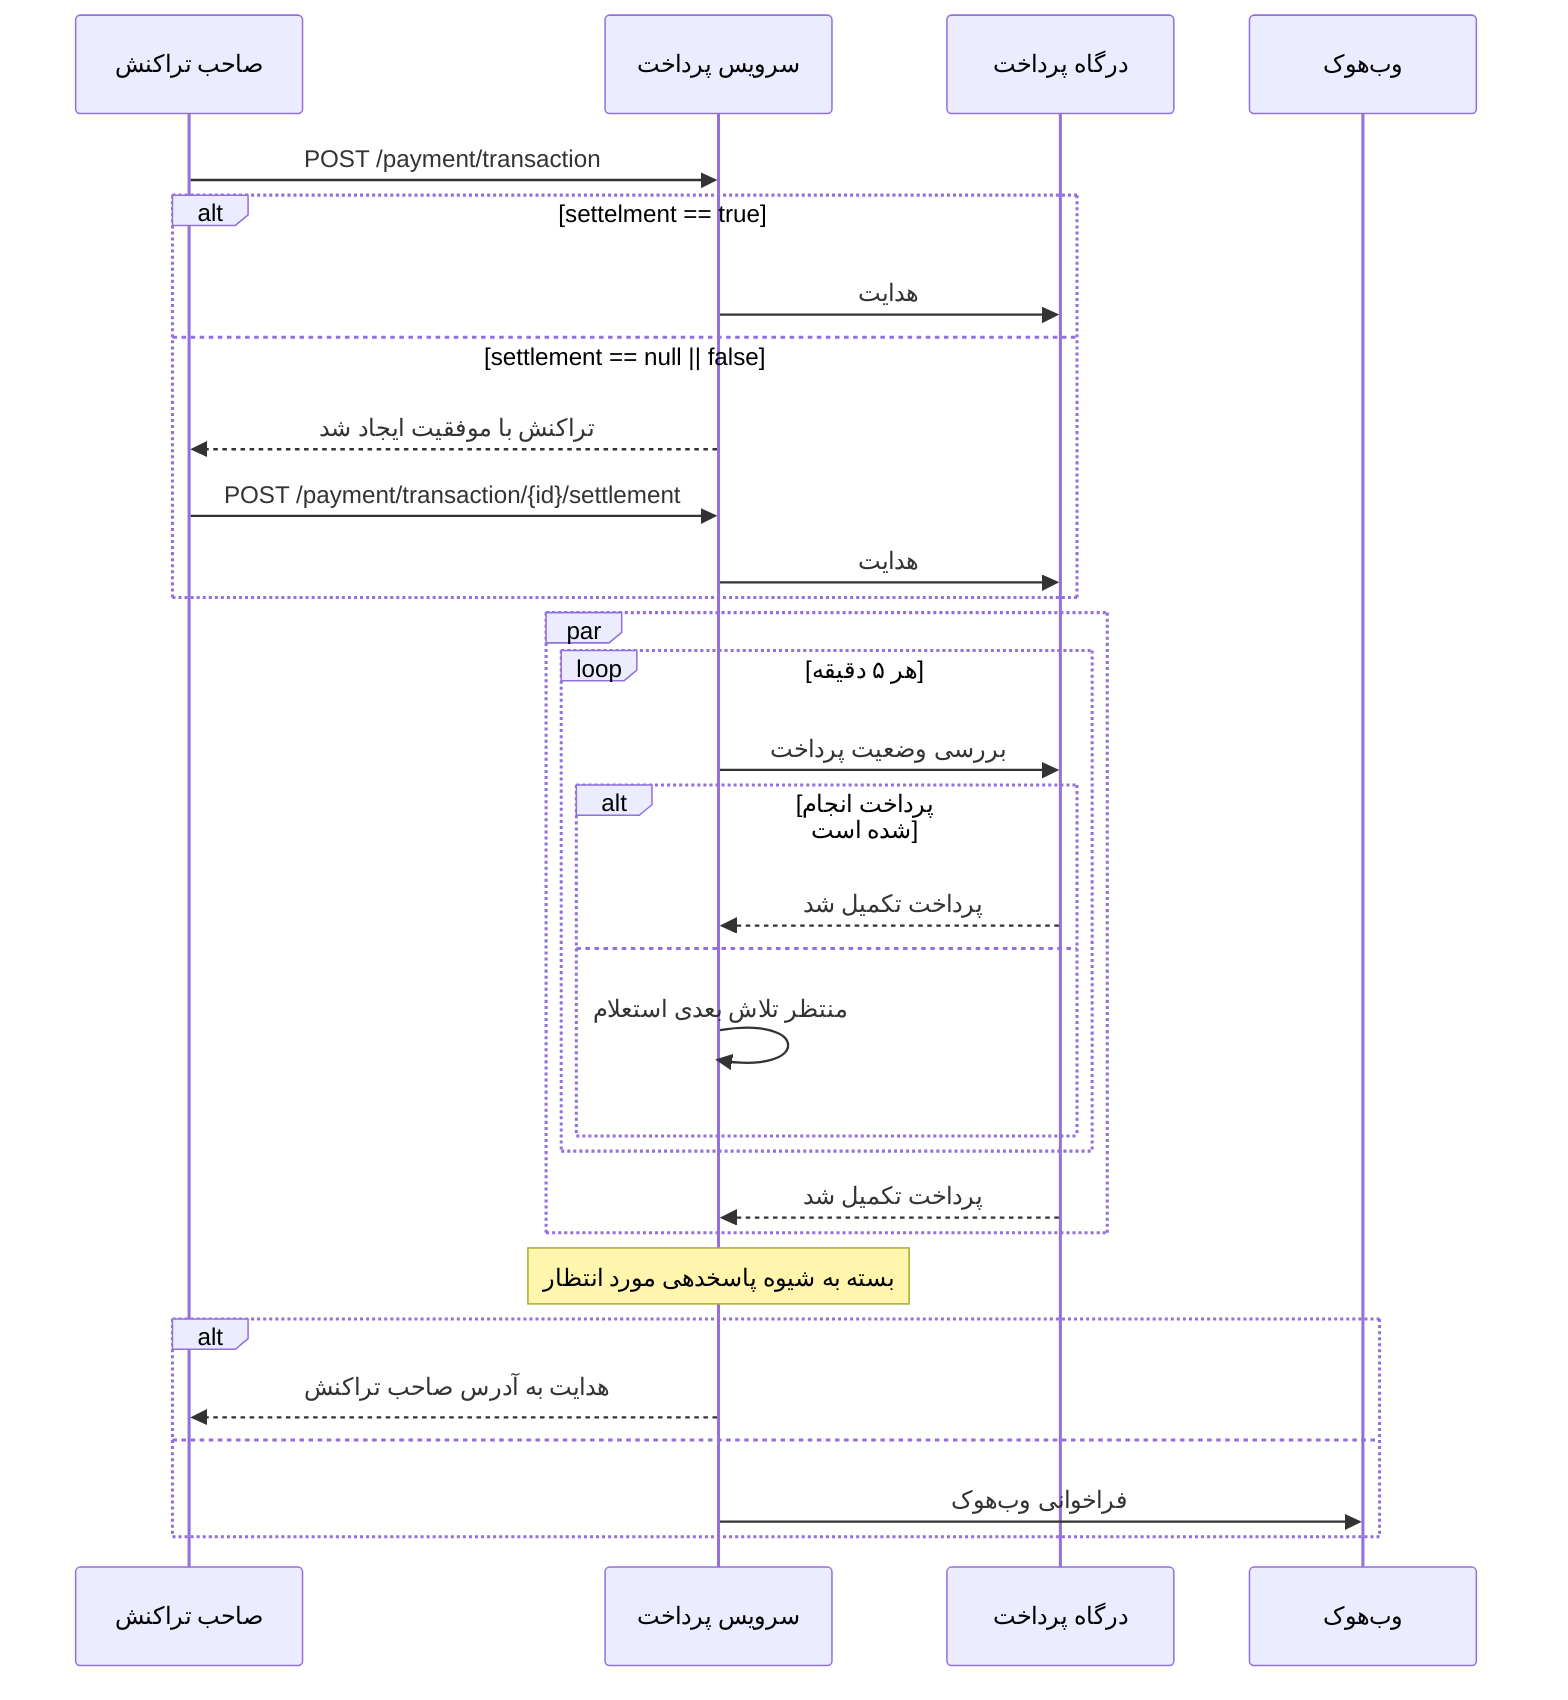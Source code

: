 sequenceDiagram
    participant صاحب تراکنش
    participant سرویس پرداخت
    participant درگاه پرداخت
    participant وب‌هوک

    صاحب تراکنش->>سرویس پرداخت: POST /payment/transaction
    alt settelment == true
        سرویس پرداخت->>درگاه پرداخت: هدایت
    else settlement == null || false
        سرویس پرداخت-->>صاحب تراکنش: تراکنش با موفقیت ایجاد شد
        صاحب تراکنش->>سرویس پرداخت: POST /payment/transaction/{id}/settlement
        سرویس پرداخت->>درگاه پرداخت: هدایت
    end

    par
        loop هر ۵ دقیقه
            سرویس پرداخت->>درگاه پرداخت: بررسی وضعیت پرداخت
            alt پرداخت انجام شده است
                درگاه پرداخت-->>سرویس پرداخت: پرداخت تکمیل شد
            else
                سرویس پرداخت->>سرویس پرداخت: منتظر تلاش بعدی استعلام
            end
        end
        درگاه پرداخت-->>سرویس پرداخت: پرداخت تکمیل شد
    end
    note over سرویس پرداخت: بسته به شیوه پاسخدهی مورد انتظار
    alt
        سرویس پرداخت-->>صاحب تراکنش: هدایت به آدرس صاحب تراکنش
    else
        سرویس پرداخت->>وب‌هوک: فراخوانی وب‌هوک
    end